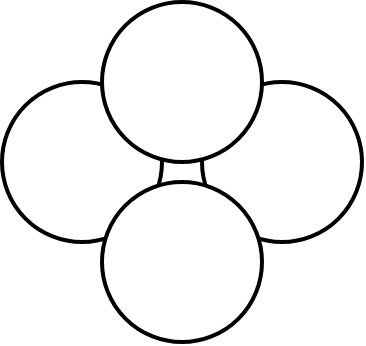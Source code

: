 <mxfile version="17.4.2" type="device"><diagram id="jmwkNhoy_-1carhjTvkQ" name="Page-1"><mxGraphModel dx="1088" dy="701" grid="1" gridSize="10" guides="1" tooltips="1" connect="1" arrows="1" fold="1" page="1" pageScale="1" pageWidth="850" pageHeight="1100" math="0" shadow="0"><root><mxCell id="0"/><mxCell id="1" parent="0"/><mxCell id="R9F76tBcHJ7L5l8JqBos-6" value="" style="group" vertex="1" connectable="0" parent="1"><mxGeometry x="310" y="200" width="180" height="170" as="geometry"/></mxCell><mxCell id="R9F76tBcHJ7L5l8JqBos-4" value="" style="ellipse;whiteSpace=wrap;html=1;aspect=fixed;strokeWidth=2;" vertex="1" parent="R9F76tBcHJ7L5l8JqBos-6"><mxGeometry x="100" y="40" width="80" height="80" as="geometry"/></mxCell><mxCell id="R9F76tBcHJ7L5l8JqBos-5" value="" style="ellipse;whiteSpace=wrap;html=1;aspect=fixed;strokeWidth=2;" vertex="1" parent="R9F76tBcHJ7L5l8JqBos-6"><mxGeometry y="40" width="80" height="80" as="geometry"/></mxCell><mxCell id="R9F76tBcHJ7L5l8JqBos-3" value="" style="ellipse;whiteSpace=wrap;html=1;aspect=fixed;strokeWidth=2;" vertex="1" parent="R9F76tBcHJ7L5l8JqBos-6"><mxGeometry x="50" y="90" width="80" height="80" as="geometry"/></mxCell><mxCell id="R9F76tBcHJ7L5l8JqBos-1" value="" style="ellipse;whiteSpace=wrap;html=1;aspect=fixed;strokeWidth=2;" vertex="1" parent="R9F76tBcHJ7L5l8JqBos-6"><mxGeometry x="50" width="80" height="80" as="geometry"/></mxCell></root></mxGraphModel></diagram></mxfile>